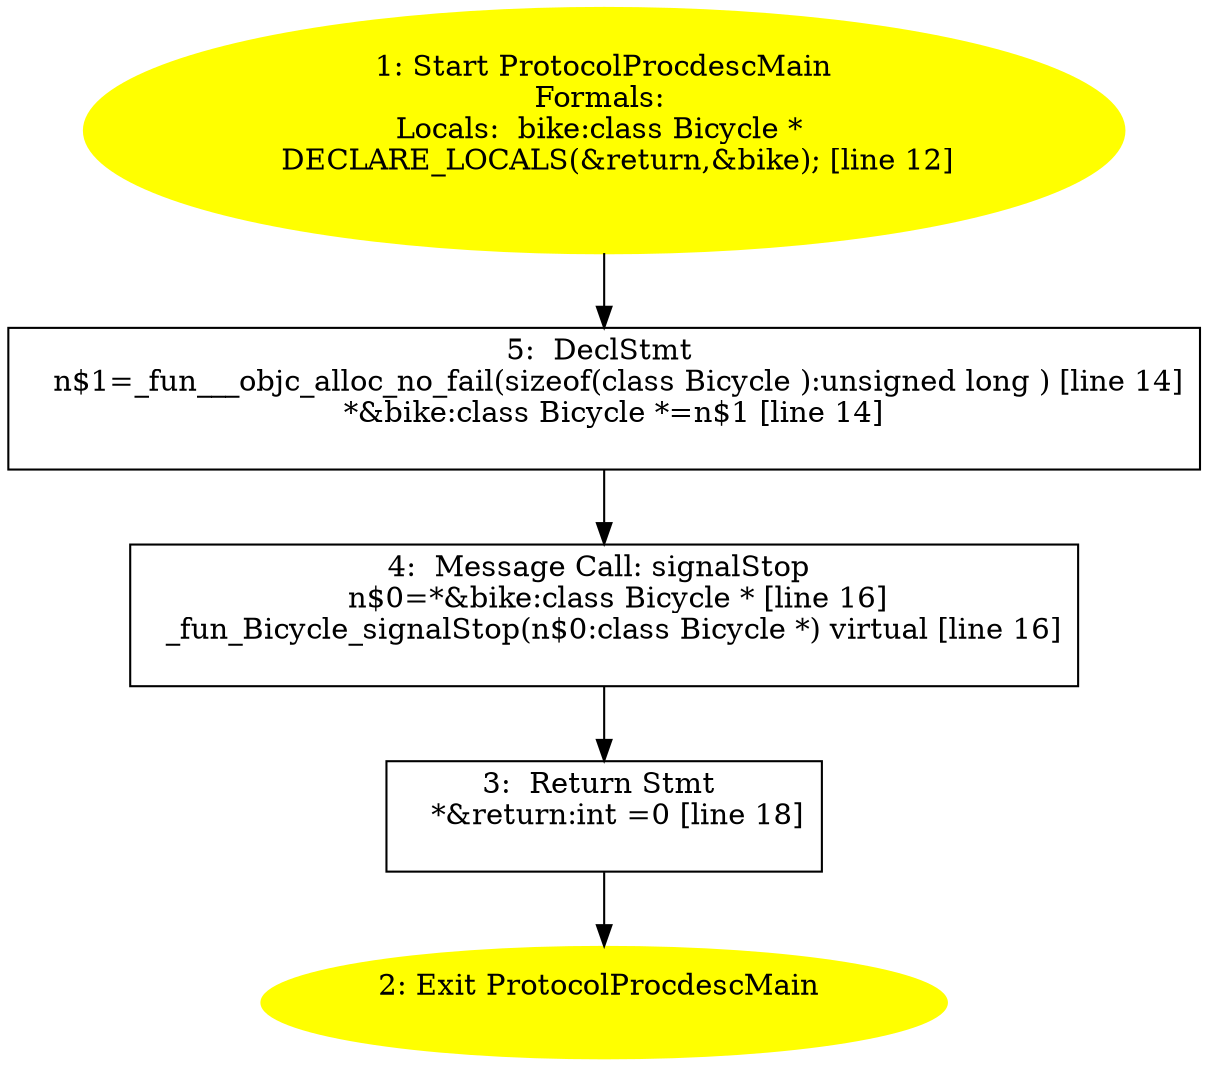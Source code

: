 /* @generated */
digraph iCFG {
"ProtocolProcdescMain5" [label="5:  DeclStmt \n   n$1=_fun___objc_alloc_no_fail(sizeof(class Bicycle ):unsigned long ) [line 14]\n  *&bike:class Bicycle *=n$1 [line 14]\n " shape="box"]
	

	 "ProtocolProcdescMain5" -> "ProtocolProcdescMain4" ;
"ProtocolProcdescMain4" [label="4:  Message Call: signalStop \n   n$0=*&bike:class Bicycle * [line 16]\n  _fun_Bicycle_signalStop(n$0:class Bicycle *) virtual [line 16]\n " shape="box"]
	

	 "ProtocolProcdescMain4" -> "ProtocolProcdescMain3" ;
"ProtocolProcdescMain3" [label="3:  Return Stmt \n   *&return:int =0 [line 18]\n " shape="box"]
	

	 "ProtocolProcdescMain3" -> "ProtocolProcdescMain2" ;
"ProtocolProcdescMain2" [label="2: Exit ProtocolProcdescMain \n  " color=yellow style=filled]
	

"ProtocolProcdescMain1" [label="1: Start ProtocolProcdescMain\nFormals: \nLocals:  bike:class Bicycle * \n   DECLARE_LOCALS(&return,&bike); [line 12]\n " color=yellow style=filled]
	

	 "ProtocolProcdescMain1" -> "ProtocolProcdescMain5" ;
}
